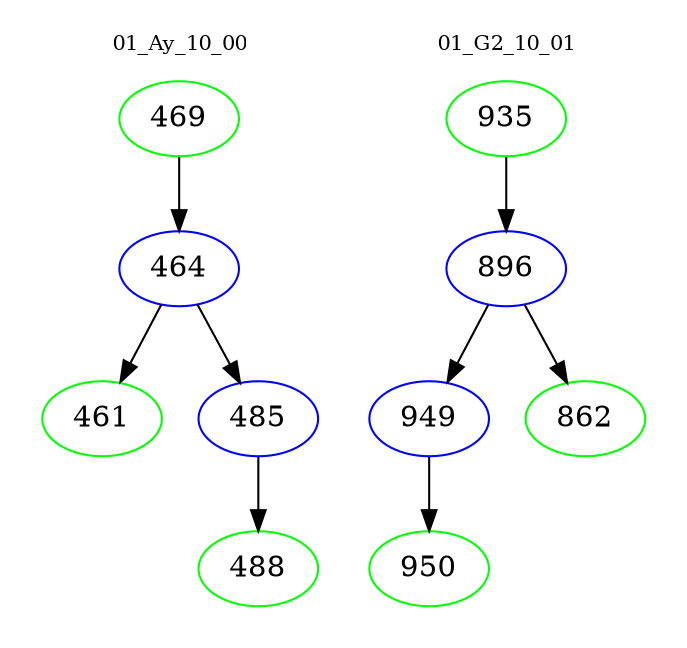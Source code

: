 digraph{
subgraph cluster_0 {
color = white
label = "01_Ay_10_00";
fontsize=10;
T0_469 [label="469", color="green"]
T0_469 -> T0_464 [color="black"]
T0_464 [label="464", color="blue"]
T0_464 -> T0_461 [color="black"]
T0_461 [label="461", color="green"]
T0_464 -> T0_485 [color="black"]
T0_485 [label="485", color="blue"]
T0_485 -> T0_488 [color="black"]
T0_488 [label="488", color="green"]
}
subgraph cluster_1 {
color = white
label = "01_G2_10_01";
fontsize=10;
T1_935 [label="935", color="green"]
T1_935 -> T1_896 [color="black"]
T1_896 [label="896", color="blue"]
T1_896 -> T1_949 [color="black"]
T1_949 [label="949", color="blue"]
T1_949 -> T1_950 [color="black"]
T1_950 [label="950", color="green"]
T1_896 -> T1_862 [color="black"]
T1_862 [label="862", color="green"]
}
}
